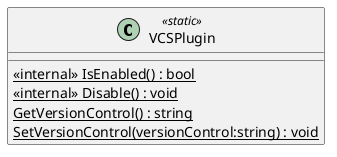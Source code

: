 @startuml
class VCSPlugin <<static>> {
    <<internal>> {static} IsEnabled() : bool
    <<internal>> {static} Disable() : void
    {static} GetVersionControl() : string
    {static} SetVersionControl(versionControl:string) : void
}
@enduml

